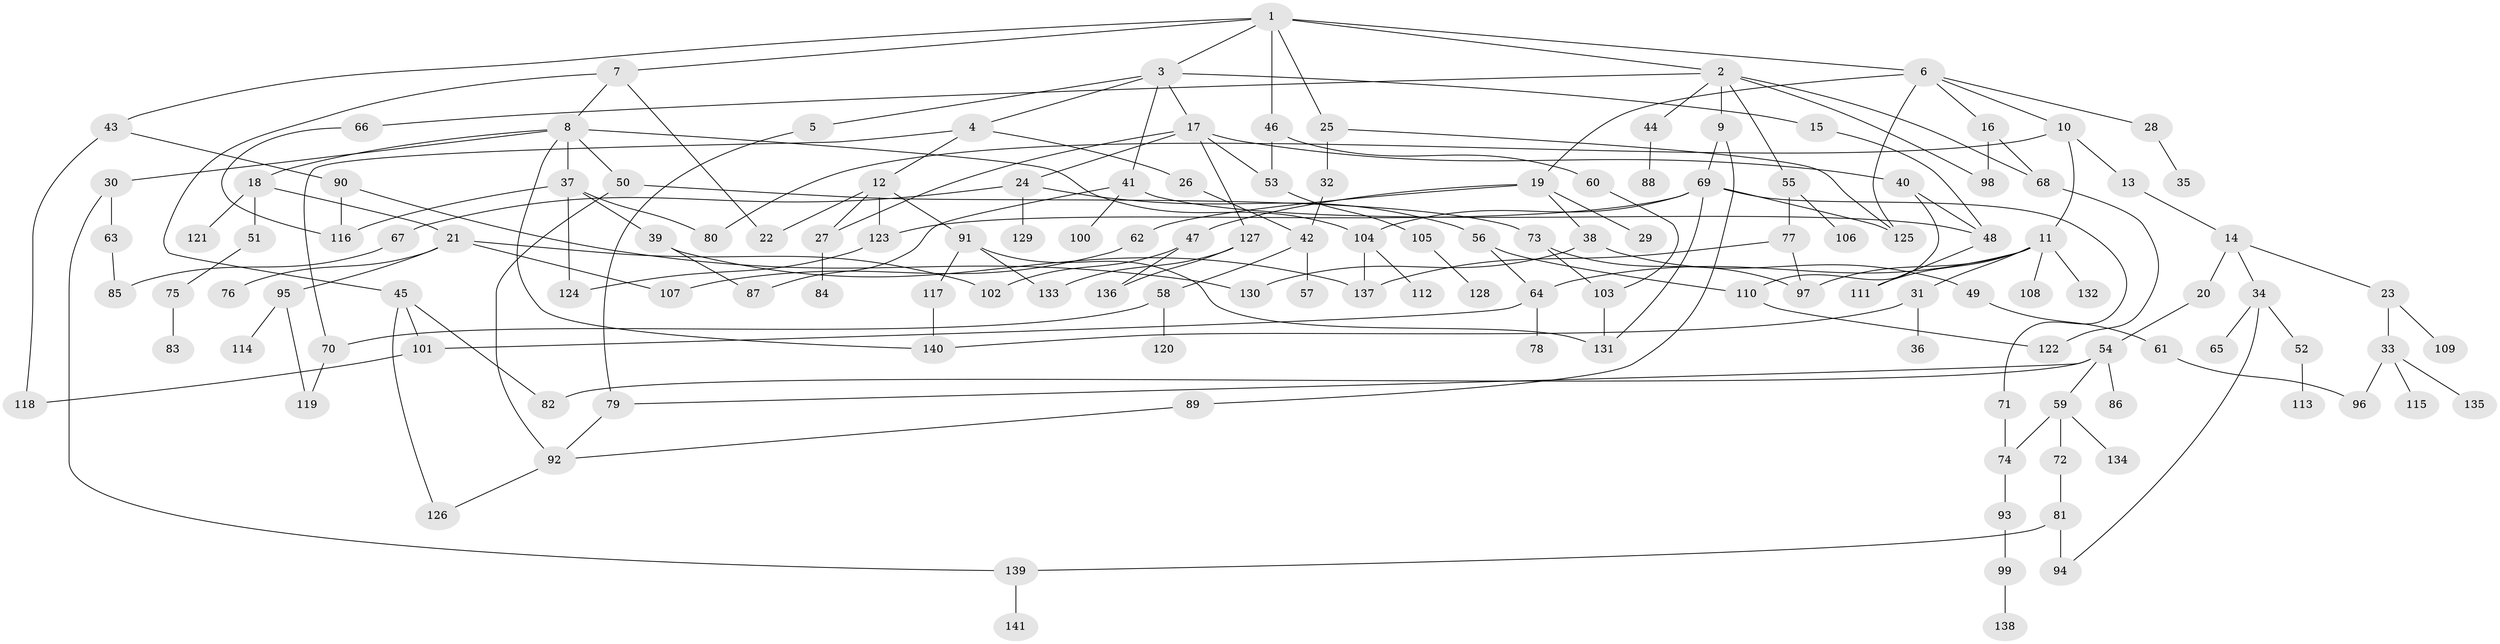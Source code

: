 // coarse degree distribution, {8: 0.04081632653061224, 6: 0.04081632653061224, 7: 0.030612244897959183, 3: 0.22448979591836735, 9: 0.01020408163265306, 2: 0.29591836734693877, 4: 0.09183673469387756, 5: 0.05102040816326531, 1: 0.21428571428571427}
// Generated by graph-tools (version 1.1) at 2025/41/03/06/25 10:41:26]
// undirected, 141 vertices, 189 edges
graph export_dot {
graph [start="1"]
  node [color=gray90,style=filled];
  1;
  2;
  3;
  4;
  5;
  6;
  7;
  8;
  9;
  10;
  11;
  12;
  13;
  14;
  15;
  16;
  17;
  18;
  19;
  20;
  21;
  22;
  23;
  24;
  25;
  26;
  27;
  28;
  29;
  30;
  31;
  32;
  33;
  34;
  35;
  36;
  37;
  38;
  39;
  40;
  41;
  42;
  43;
  44;
  45;
  46;
  47;
  48;
  49;
  50;
  51;
  52;
  53;
  54;
  55;
  56;
  57;
  58;
  59;
  60;
  61;
  62;
  63;
  64;
  65;
  66;
  67;
  68;
  69;
  70;
  71;
  72;
  73;
  74;
  75;
  76;
  77;
  78;
  79;
  80;
  81;
  82;
  83;
  84;
  85;
  86;
  87;
  88;
  89;
  90;
  91;
  92;
  93;
  94;
  95;
  96;
  97;
  98;
  99;
  100;
  101;
  102;
  103;
  104;
  105;
  106;
  107;
  108;
  109;
  110;
  111;
  112;
  113;
  114;
  115;
  116;
  117;
  118;
  119;
  120;
  121;
  122;
  123;
  124;
  125;
  126;
  127;
  128;
  129;
  130;
  131;
  132;
  133;
  134;
  135;
  136;
  137;
  138;
  139;
  140;
  141;
  1 -- 2;
  1 -- 3;
  1 -- 6;
  1 -- 7;
  1 -- 25;
  1 -- 43;
  1 -- 46;
  2 -- 9;
  2 -- 44;
  2 -- 55;
  2 -- 66;
  2 -- 68;
  2 -- 98;
  3 -- 4;
  3 -- 5;
  3 -- 15;
  3 -- 17;
  3 -- 41;
  4 -- 12;
  4 -- 26;
  4 -- 70;
  5 -- 79;
  6 -- 10;
  6 -- 16;
  6 -- 19;
  6 -- 28;
  6 -- 125;
  7 -- 8;
  7 -- 22;
  7 -- 45;
  8 -- 18;
  8 -- 30;
  8 -- 37;
  8 -- 50;
  8 -- 104;
  8 -- 140;
  9 -- 69;
  9 -- 89;
  10 -- 11;
  10 -- 13;
  10 -- 80;
  11 -- 31;
  11 -- 64;
  11 -- 108;
  11 -- 111;
  11 -- 132;
  11 -- 97;
  12 -- 91;
  12 -- 123;
  12 -- 27;
  12 -- 22;
  13 -- 14;
  14 -- 20;
  14 -- 23;
  14 -- 34;
  15 -- 48;
  16 -- 98;
  16 -- 68;
  17 -- 24;
  17 -- 27;
  17 -- 40;
  17 -- 127;
  17 -- 53;
  18 -- 21;
  18 -- 51;
  18 -- 121;
  19 -- 29;
  19 -- 38;
  19 -- 47;
  19 -- 62;
  20 -- 54;
  21 -- 76;
  21 -- 95;
  21 -- 107;
  21 -- 102;
  23 -- 33;
  23 -- 109;
  24 -- 56;
  24 -- 67;
  24 -- 129;
  25 -- 32;
  25 -- 125;
  26 -- 42;
  27 -- 84;
  28 -- 35;
  30 -- 63;
  30 -- 139;
  31 -- 36;
  31 -- 140;
  32 -- 42;
  33 -- 96;
  33 -- 115;
  33 -- 135;
  34 -- 52;
  34 -- 65;
  34 -- 94;
  37 -- 39;
  37 -- 124;
  37 -- 116;
  37 -- 80;
  38 -- 49;
  38 -- 130;
  39 -- 87;
  39 -- 137;
  40 -- 110;
  40 -- 48;
  41 -- 100;
  41 -- 48;
  41 -- 87;
  42 -- 57;
  42 -- 58;
  43 -- 90;
  43 -- 118;
  44 -- 88;
  45 -- 82;
  45 -- 101;
  45 -- 126;
  46 -- 53;
  46 -- 60;
  47 -- 102;
  47 -- 136;
  48 -- 111;
  49 -- 61;
  50 -- 73;
  50 -- 92;
  51 -- 75;
  52 -- 113;
  53 -- 105;
  54 -- 59;
  54 -- 79;
  54 -- 86;
  54 -- 82;
  55 -- 77;
  55 -- 106;
  56 -- 64;
  56 -- 110;
  58 -- 120;
  58 -- 70;
  59 -- 72;
  59 -- 134;
  59 -- 74;
  60 -- 103;
  61 -- 96;
  62 -- 107;
  63 -- 85;
  64 -- 78;
  64 -- 101;
  66 -- 116;
  67 -- 85;
  68 -- 122;
  69 -- 71;
  69 -- 131;
  69 -- 125;
  69 -- 123;
  69 -- 104;
  70 -- 119;
  71 -- 74;
  72 -- 81;
  73 -- 97;
  73 -- 103;
  74 -- 93;
  75 -- 83;
  77 -- 97;
  77 -- 137;
  79 -- 92;
  81 -- 139;
  81 -- 94;
  89 -- 92;
  90 -- 130;
  90 -- 116;
  91 -- 117;
  91 -- 133;
  91 -- 131;
  92 -- 126;
  93 -- 99;
  95 -- 114;
  95 -- 119;
  99 -- 138;
  101 -- 118;
  103 -- 131;
  104 -- 112;
  104 -- 137;
  105 -- 128;
  110 -- 122;
  117 -- 140;
  123 -- 124;
  127 -- 136;
  127 -- 133;
  139 -- 141;
}
